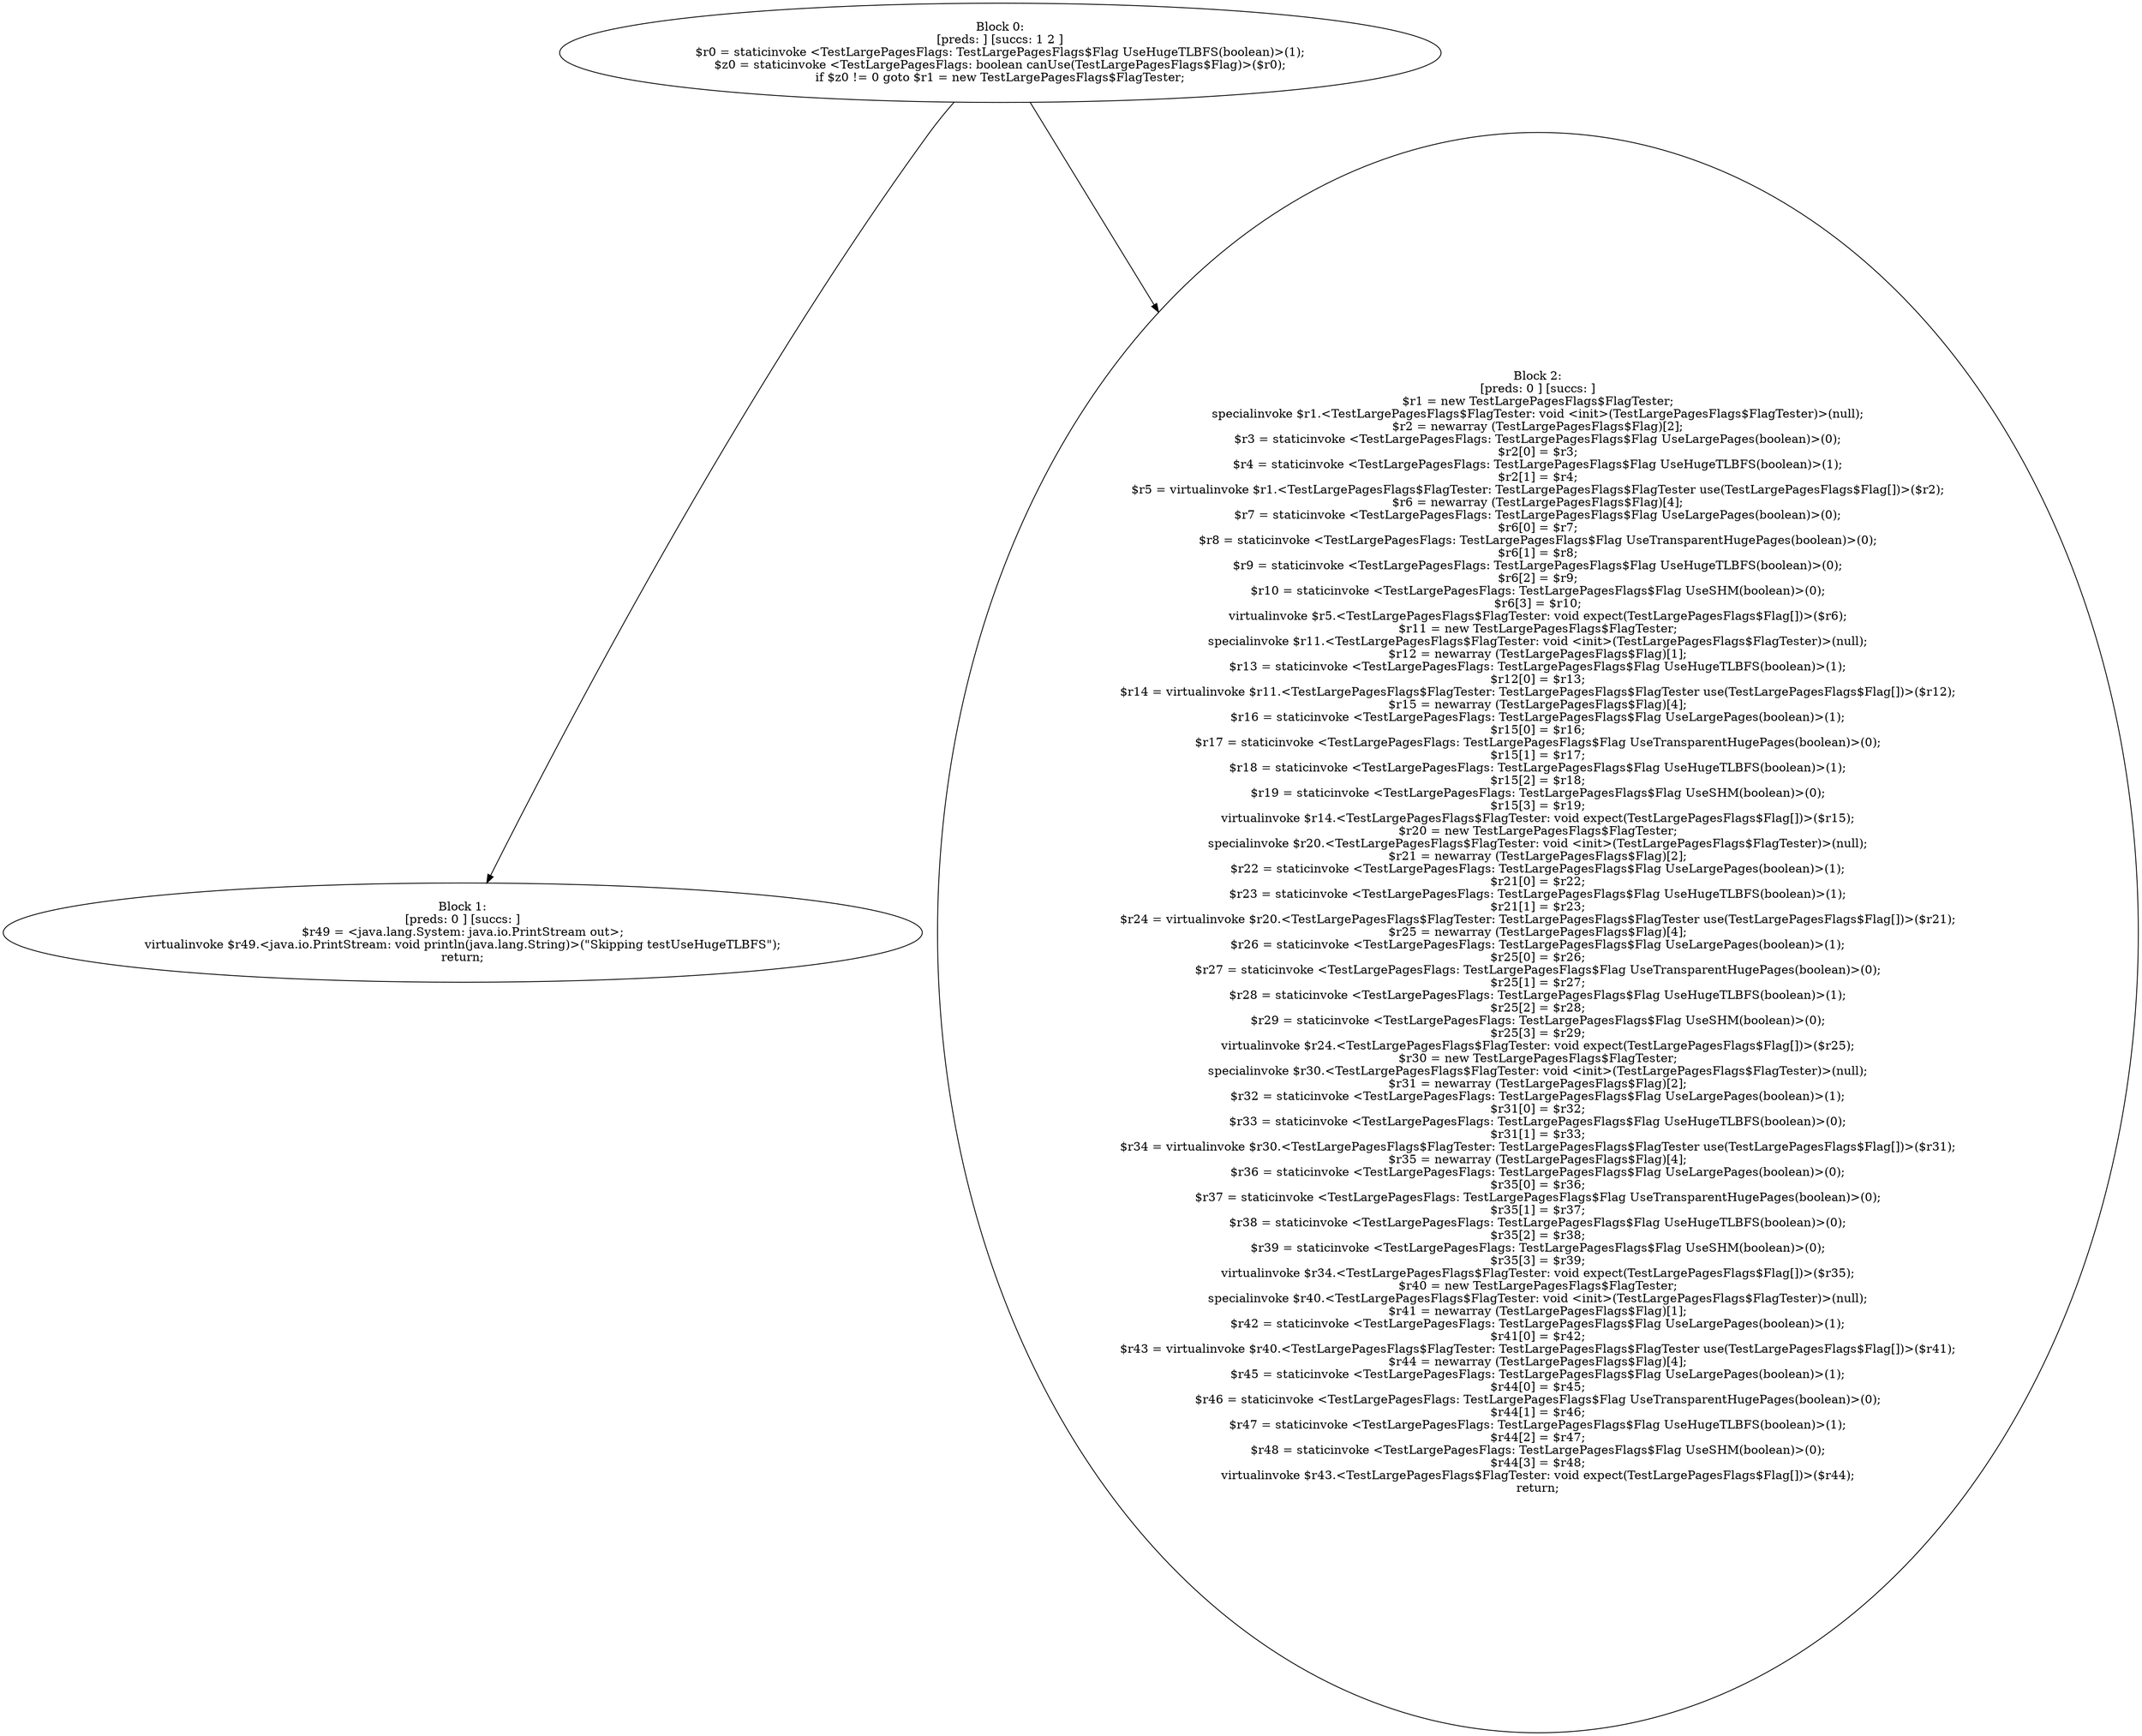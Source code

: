 digraph "unitGraph" {
    "Block 0:
[preds: ] [succs: 1 2 ]
$r0 = staticinvoke <TestLargePagesFlags: TestLargePagesFlags$Flag UseHugeTLBFS(boolean)>(1);
$z0 = staticinvoke <TestLargePagesFlags: boolean canUse(TestLargePagesFlags$Flag)>($r0);
if $z0 != 0 goto $r1 = new TestLargePagesFlags$FlagTester;
"
    "Block 1:
[preds: 0 ] [succs: ]
$r49 = <java.lang.System: java.io.PrintStream out>;
virtualinvoke $r49.<java.io.PrintStream: void println(java.lang.String)>(\"Skipping testUseHugeTLBFS\");
return;
"
    "Block 2:
[preds: 0 ] [succs: ]
$r1 = new TestLargePagesFlags$FlagTester;
specialinvoke $r1.<TestLargePagesFlags$FlagTester: void <init>(TestLargePagesFlags$FlagTester)>(null);
$r2 = newarray (TestLargePagesFlags$Flag)[2];
$r3 = staticinvoke <TestLargePagesFlags: TestLargePagesFlags$Flag UseLargePages(boolean)>(0);
$r2[0] = $r3;
$r4 = staticinvoke <TestLargePagesFlags: TestLargePagesFlags$Flag UseHugeTLBFS(boolean)>(1);
$r2[1] = $r4;
$r5 = virtualinvoke $r1.<TestLargePagesFlags$FlagTester: TestLargePagesFlags$FlagTester use(TestLargePagesFlags$Flag[])>($r2);
$r6 = newarray (TestLargePagesFlags$Flag)[4];
$r7 = staticinvoke <TestLargePagesFlags: TestLargePagesFlags$Flag UseLargePages(boolean)>(0);
$r6[0] = $r7;
$r8 = staticinvoke <TestLargePagesFlags: TestLargePagesFlags$Flag UseTransparentHugePages(boolean)>(0);
$r6[1] = $r8;
$r9 = staticinvoke <TestLargePagesFlags: TestLargePagesFlags$Flag UseHugeTLBFS(boolean)>(0);
$r6[2] = $r9;
$r10 = staticinvoke <TestLargePagesFlags: TestLargePagesFlags$Flag UseSHM(boolean)>(0);
$r6[3] = $r10;
virtualinvoke $r5.<TestLargePagesFlags$FlagTester: void expect(TestLargePagesFlags$Flag[])>($r6);
$r11 = new TestLargePagesFlags$FlagTester;
specialinvoke $r11.<TestLargePagesFlags$FlagTester: void <init>(TestLargePagesFlags$FlagTester)>(null);
$r12 = newarray (TestLargePagesFlags$Flag)[1];
$r13 = staticinvoke <TestLargePagesFlags: TestLargePagesFlags$Flag UseHugeTLBFS(boolean)>(1);
$r12[0] = $r13;
$r14 = virtualinvoke $r11.<TestLargePagesFlags$FlagTester: TestLargePagesFlags$FlagTester use(TestLargePagesFlags$Flag[])>($r12);
$r15 = newarray (TestLargePagesFlags$Flag)[4];
$r16 = staticinvoke <TestLargePagesFlags: TestLargePagesFlags$Flag UseLargePages(boolean)>(1);
$r15[0] = $r16;
$r17 = staticinvoke <TestLargePagesFlags: TestLargePagesFlags$Flag UseTransparentHugePages(boolean)>(0);
$r15[1] = $r17;
$r18 = staticinvoke <TestLargePagesFlags: TestLargePagesFlags$Flag UseHugeTLBFS(boolean)>(1);
$r15[2] = $r18;
$r19 = staticinvoke <TestLargePagesFlags: TestLargePagesFlags$Flag UseSHM(boolean)>(0);
$r15[3] = $r19;
virtualinvoke $r14.<TestLargePagesFlags$FlagTester: void expect(TestLargePagesFlags$Flag[])>($r15);
$r20 = new TestLargePagesFlags$FlagTester;
specialinvoke $r20.<TestLargePagesFlags$FlagTester: void <init>(TestLargePagesFlags$FlagTester)>(null);
$r21 = newarray (TestLargePagesFlags$Flag)[2];
$r22 = staticinvoke <TestLargePagesFlags: TestLargePagesFlags$Flag UseLargePages(boolean)>(1);
$r21[0] = $r22;
$r23 = staticinvoke <TestLargePagesFlags: TestLargePagesFlags$Flag UseHugeTLBFS(boolean)>(1);
$r21[1] = $r23;
$r24 = virtualinvoke $r20.<TestLargePagesFlags$FlagTester: TestLargePagesFlags$FlagTester use(TestLargePagesFlags$Flag[])>($r21);
$r25 = newarray (TestLargePagesFlags$Flag)[4];
$r26 = staticinvoke <TestLargePagesFlags: TestLargePagesFlags$Flag UseLargePages(boolean)>(1);
$r25[0] = $r26;
$r27 = staticinvoke <TestLargePagesFlags: TestLargePagesFlags$Flag UseTransparentHugePages(boolean)>(0);
$r25[1] = $r27;
$r28 = staticinvoke <TestLargePagesFlags: TestLargePagesFlags$Flag UseHugeTLBFS(boolean)>(1);
$r25[2] = $r28;
$r29 = staticinvoke <TestLargePagesFlags: TestLargePagesFlags$Flag UseSHM(boolean)>(0);
$r25[3] = $r29;
virtualinvoke $r24.<TestLargePagesFlags$FlagTester: void expect(TestLargePagesFlags$Flag[])>($r25);
$r30 = new TestLargePagesFlags$FlagTester;
specialinvoke $r30.<TestLargePagesFlags$FlagTester: void <init>(TestLargePagesFlags$FlagTester)>(null);
$r31 = newarray (TestLargePagesFlags$Flag)[2];
$r32 = staticinvoke <TestLargePagesFlags: TestLargePagesFlags$Flag UseLargePages(boolean)>(1);
$r31[0] = $r32;
$r33 = staticinvoke <TestLargePagesFlags: TestLargePagesFlags$Flag UseHugeTLBFS(boolean)>(0);
$r31[1] = $r33;
$r34 = virtualinvoke $r30.<TestLargePagesFlags$FlagTester: TestLargePagesFlags$FlagTester use(TestLargePagesFlags$Flag[])>($r31);
$r35 = newarray (TestLargePagesFlags$Flag)[4];
$r36 = staticinvoke <TestLargePagesFlags: TestLargePagesFlags$Flag UseLargePages(boolean)>(0);
$r35[0] = $r36;
$r37 = staticinvoke <TestLargePagesFlags: TestLargePagesFlags$Flag UseTransparentHugePages(boolean)>(0);
$r35[1] = $r37;
$r38 = staticinvoke <TestLargePagesFlags: TestLargePagesFlags$Flag UseHugeTLBFS(boolean)>(0);
$r35[2] = $r38;
$r39 = staticinvoke <TestLargePagesFlags: TestLargePagesFlags$Flag UseSHM(boolean)>(0);
$r35[3] = $r39;
virtualinvoke $r34.<TestLargePagesFlags$FlagTester: void expect(TestLargePagesFlags$Flag[])>($r35);
$r40 = new TestLargePagesFlags$FlagTester;
specialinvoke $r40.<TestLargePagesFlags$FlagTester: void <init>(TestLargePagesFlags$FlagTester)>(null);
$r41 = newarray (TestLargePagesFlags$Flag)[1];
$r42 = staticinvoke <TestLargePagesFlags: TestLargePagesFlags$Flag UseLargePages(boolean)>(1);
$r41[0] = $r42;
$r43 = virtualinvoke $r40.<TestLargePagesFlags$FlagTester: TestLargePagesFlags$FlagTester use(TestLargePagesFlags$Flag[])>($r41);
$r44 = newarray (TestLargePagesFlags$Flag)[4];
$r45 = staticinvoke <TestLargePagesFlags: TestLargePagesFlags$Flag UseLargePages(boolean)>(1);
$r44[0] = $r45;
$r46 = staticinvoke <TestLargePagesFlags: TestLargePagesFlags$Flag UseTransparentHugePages(boolean)>(0);
$r44[1] = $r46;
$r47 = staticinvoke <TestLargePagesFlags: TestLargePagesFlags$Flag UseHugeTLBFS(boolean)>(1);
$r44[2] = $r47;
$r48 = staticinvoke <TestLargePagesFlags: TestLargePagesFlags$Flag UseSHM(boolean)>(0);
$r44[3] = $r48;
virtualinvoke $r43.<TestLargePagesFlags$FlagTester: void expect(TestLargePagesFlags$Flag[])>($r44);
return;
"
    "Block 0:
[preds: ] [succs: 1 2 ]
$r0 = staticinvoke <TestLargePagesFlags: TestLargePagesFlags$Flag UseHugeTLBFS(boolean)>(1);
$z0 = staticinvoke <TestLargePagesFlags: boolean canUse(TestLargePagesFlags$Flag)>($r0);
if $z0 != 0 goto $r1 = new TestLargePagesFlags$FlagTester;
"->"Block 1:
[preds: 0 ] [succs: ]
$r49 = <java.lang.System: java.io.PrintStream out>;
virtualinvoke $r49.<java.io.PrintStream: void println(java.lang.String)>(\"Skipping testUseHugeTLBFS\");
return;
";
    "Block 0:
[preds: ] [succs: 1 2 ]
$r0 = staticinvoke <TestLargePagesFlags: TestLargePagesFlags$Flag UseHugeTLBFS(boolean)>(1);
$z0 = staticinvoke <TestLargePagesFlags: boolean canUse(TestLargePagesFlags$Flag)>($r0);
if $z0 != 0 goto $r1 = new TestLargePagesFlags$FlagTester;
"->"Block 2:
[preds: 0 ] [succs: ]
$r1 = new TestLargePagesFlags$FlagTester;
specialinvoke $r1.<TestLargePagesFlags$FlagTester: void <init>(TestLargePagesFlags$FlagTester)>(null);
$r2 = newarray (TestLargePagesFlags$Flag)[2];
$r3 = staticinvoke <TestLargePagesFlags: TestLargePagesFlags$Flag UseLargePages(boolean)>(0);
$r2[0] = $r3;
$r4 = staticinvoke <TestLargePagesFlags: TestLargePagesFlags$Flag UseHugeTLBFS(boolean)>(1);
$r2[1] = $r4;
$r5 = virtualinvoke $r1.<TestLargePagesFlags$FlagTester: TestLargePagesFlags$FlagTester use(TestLargePagesFlags$Flag[])>($r2);
$r6 = newarray (TestLargePagesFlags$Flag)[4];
$r7 = staticinvoke <TestLargePagesFlags: TestLargePagesFlags$Flag UseLargePages(boolean)>(0);
$r6[0] = $r7;
$r8 = staticinvoke <TestLargePagesFlags: TestLargePagesFlags$Flag UseTransparentHugePages(boolean)>(0);
$r6[1] = $r8;
$r9 = staticinvoke <TestLargePagesFlags: TestLargePagesFlags$Flag UseHugeTLBFS(boolean)>(0);
$r6[2] = $r9;
$r10 = staticinvoke <TestLargePagesFlags: TestLargePagesFlags$Flag UseSHM(boolean)>(0);
$r6[3] = $r10;
virtualinvoke $r5.<TestLargePagesFlags$FlagTester: void expect(TestLargePagesFlags$Flag[])>($r6);
$r11 = new TestLargePagesFlags$FlagTester;
specialinvoke $r11.<TestLargePagesFlags$FlagTester: void <init>(TestLargePagesFlags$FlagTester)>(null);
$r12 = newarray (TestLargePagesFlags$Flag)[1];
$r13 = staticinvoke <TestLargePagesFlags: TestLargePagesFlags$Flag UseHugeTLBFS(boolean)>(1);
$r12[0] = $r13;
$r14 = virtualinvoke $r11.<TestLargePagesFlags$FlagTester: TestLargePagesFlags$FlagTester use(TestLargePagesFlags$Flag[])>($r12);
$r15 = newarray (TestLargePagesFlags$Flag)[4];
$r16 = staticinvoke <TestLargePagesFlags: TestLargePagesFlags$Flag UseLargePages(boolean)>(1);
$r15[0] = $r16;
$r17 = staticinvoke <TestLargePagesFlags: TestLargePagesFlags$Flag UseTransparentHugePages(boolean)>(0);
$r15[1] = $r17;
$r18 = staticinvoke <TestLargePagesFlags: TestLargePagesFlags$Flag UseHugeTLBFS(boolean)>(1);
$r15[2] = $r18;
$r19 = staticinvoke <TestLargePagesFlags: TestLargePagesFlags$Flag UseSHM(boolean)>(0);
$r15[3] = $r19;
virtualinvoke $r14.<TestLargePagesFlags$FlagTester: void expect(TestLargePagesFlags$Flag[])>($r15);
$r20 = new TestLargePagesFlags$FlagTester;
specialinvoke $r20.<TestLargePagesFlags$FlagTester: void <init>(TestLargePagesFlags$FlagTester)>(null);
$r21 = newarray (TestLargePagesFlags$Flag)[2];
$r22 = staticinvoke <TestLargePagesFlags: TestLargePagesFlags$Flag UseLargePages(boolean)>(1);
$r21[0] = $r22;
$r23 = staticinvoke <TestLargePagesFlags: TestLargePagesFlags$Flag UseHugeTLBFS(boolean)>(1);
$r21[1] = $r23;
$r24 = virtualinvoke $r20.<TestLargePagesFlags$FlagTester: TestLargePagesFlags$FlagTester use(TestLargePagesFlags$Flag[])>($r21);
$r25 = newarray (TestLargePagesFlags$Flag)[4];
$r26 = staticinvoke <TestLargePagesFlags: TestLargePagesFlags$Flag UseLargePages(boolean)>(1);
$r25[0] = $r26;
$r27 = staticinvoke <TestLargePagesFlags: TestLargePagesFlags$Flag UseTransparentHugePages(boolean)>(0);
$r25[1] = $r27;
$r28 = staticinvoke <TestLargePagesFlags: TestLargePagesFlags$Flag UseHugeTLBFS(boolean)>(1);
$r25[2] = $r28;
$r29 = staticinvoke <TestLargePagesFlags: TestLargePagesFlags$Flag UseSHM(boolean)>(0);
$r25[3] = $r29;
virtualinvoke $r24.<TestLargePagesFlags$FlagTester: void expect(TestLargePagesFlags$Flag[])>($r25);
$r30 = new TestLargePagesFlags$FlagTester;
specialinvoke $r30.<TestLargePagesFlags$FlagTester: void <init>(TestLargePagesFlags$FlagTester)>(null);
$r31 = newarray (TestLargePagesFlags$Flag)[2];
$r32 = staticinvoke <TestLargePagesFlags: TestLargePagesFlags$Flag UseLargePages(boolean)>(1);
$r31[0] = $r32;
$r33 = staticinvoke <TestLargePagesFlags: TestLargePagesFlags$Flag UseHugeTLBFS(boolean)>(0);
$r31[1] = $r33;
$r34 = virtualinvoke $r30.<TestLargePagesFlags$FlagTester: TestLargePagesFlags$FlagTester use(TestLargePagesFlags$Flag[])>($r31);
$r35 = newarray (TestLargePagesFlags$Flag)[4];
$r36 = staticinvoke <TestLargePagesFlags: TestLargePagesFlags$Flag UseLargePages(boolean)>(0);
$r35[0] = $r36;
$r37 = staticinvoke <TestLargePagesFlags: TestLargePagesFlags$Flag UseTransparentHugePages(boolean)>(0);
$r35[1] = $r37;
$r38 = staticinvoke <TestLargePagesFlags: TestLargePagesFlags$Flag UseHugeTLBFS(boolean)>(0);
$r35[2] = $r38;
$r39 = staticinvoke <TestLargePagesFlags: TestLargePagesFlags$Flag UseSHM(boolean)>(0);
$r35[3] = $r39;
virtualinvoke $r34.<TestLargePagesFlags$FlagTester: void expect(TestLargePagesFlags$Flag[])>($r35);
$r40 = new TestLargePagesFlags$FlagTester;
specialinvoke $r40.<TestLargePagesFlags$FlagTester: void <init>(TestLargePagesFlags$FlagTester)>(null);
$r41 = newarray (TestLargePagesFlags$Flag)[1];
$r42 = staticinvoke <TestLargePagesFlags: TestLargePagesFlags$Flag UseLargePages(boolean)>(1);
$r41[0] = $r42;
$r43 = virtualinvoke $r40.<TestLargePagesFlags$FlagTester: TestLargePagesFlags$FlagTester use(TestLargePagesFlags$Flag[])>($r41);
$r44 = newarray (TestLargePagesFlags$Flag)[4];
$r45 = staticinvoke <TestLargePagesFlags: TestLargePagesFlags$Flag UseLargePages(boolean)>(1);
$r44[0] = $r45;
$r46 = staticinvoke <TestLargePagesFlags: TestLargePagesFlags$Flag UseTransparentHugePages(boolean)>(0);
$r44[1] = $r46;
$r47 = staticinvoke <TestLargePagesFlags: TestLargePagesFlags$Flag UseHugeTLBFS(boolean)>(1);
$r44[2] = $r47;
$r48 = staticinvoke <TestLargePagesFlags: TestLargePagesFlags$Flag UseSHM(boolean)>(0);
$r44[3] = $r48;
virtualinvoke $r43.<TestLargePagesFlags$FlagTester: void expect(TestLargePagesFlags$Flag[])>($r44);
return;
";
}
